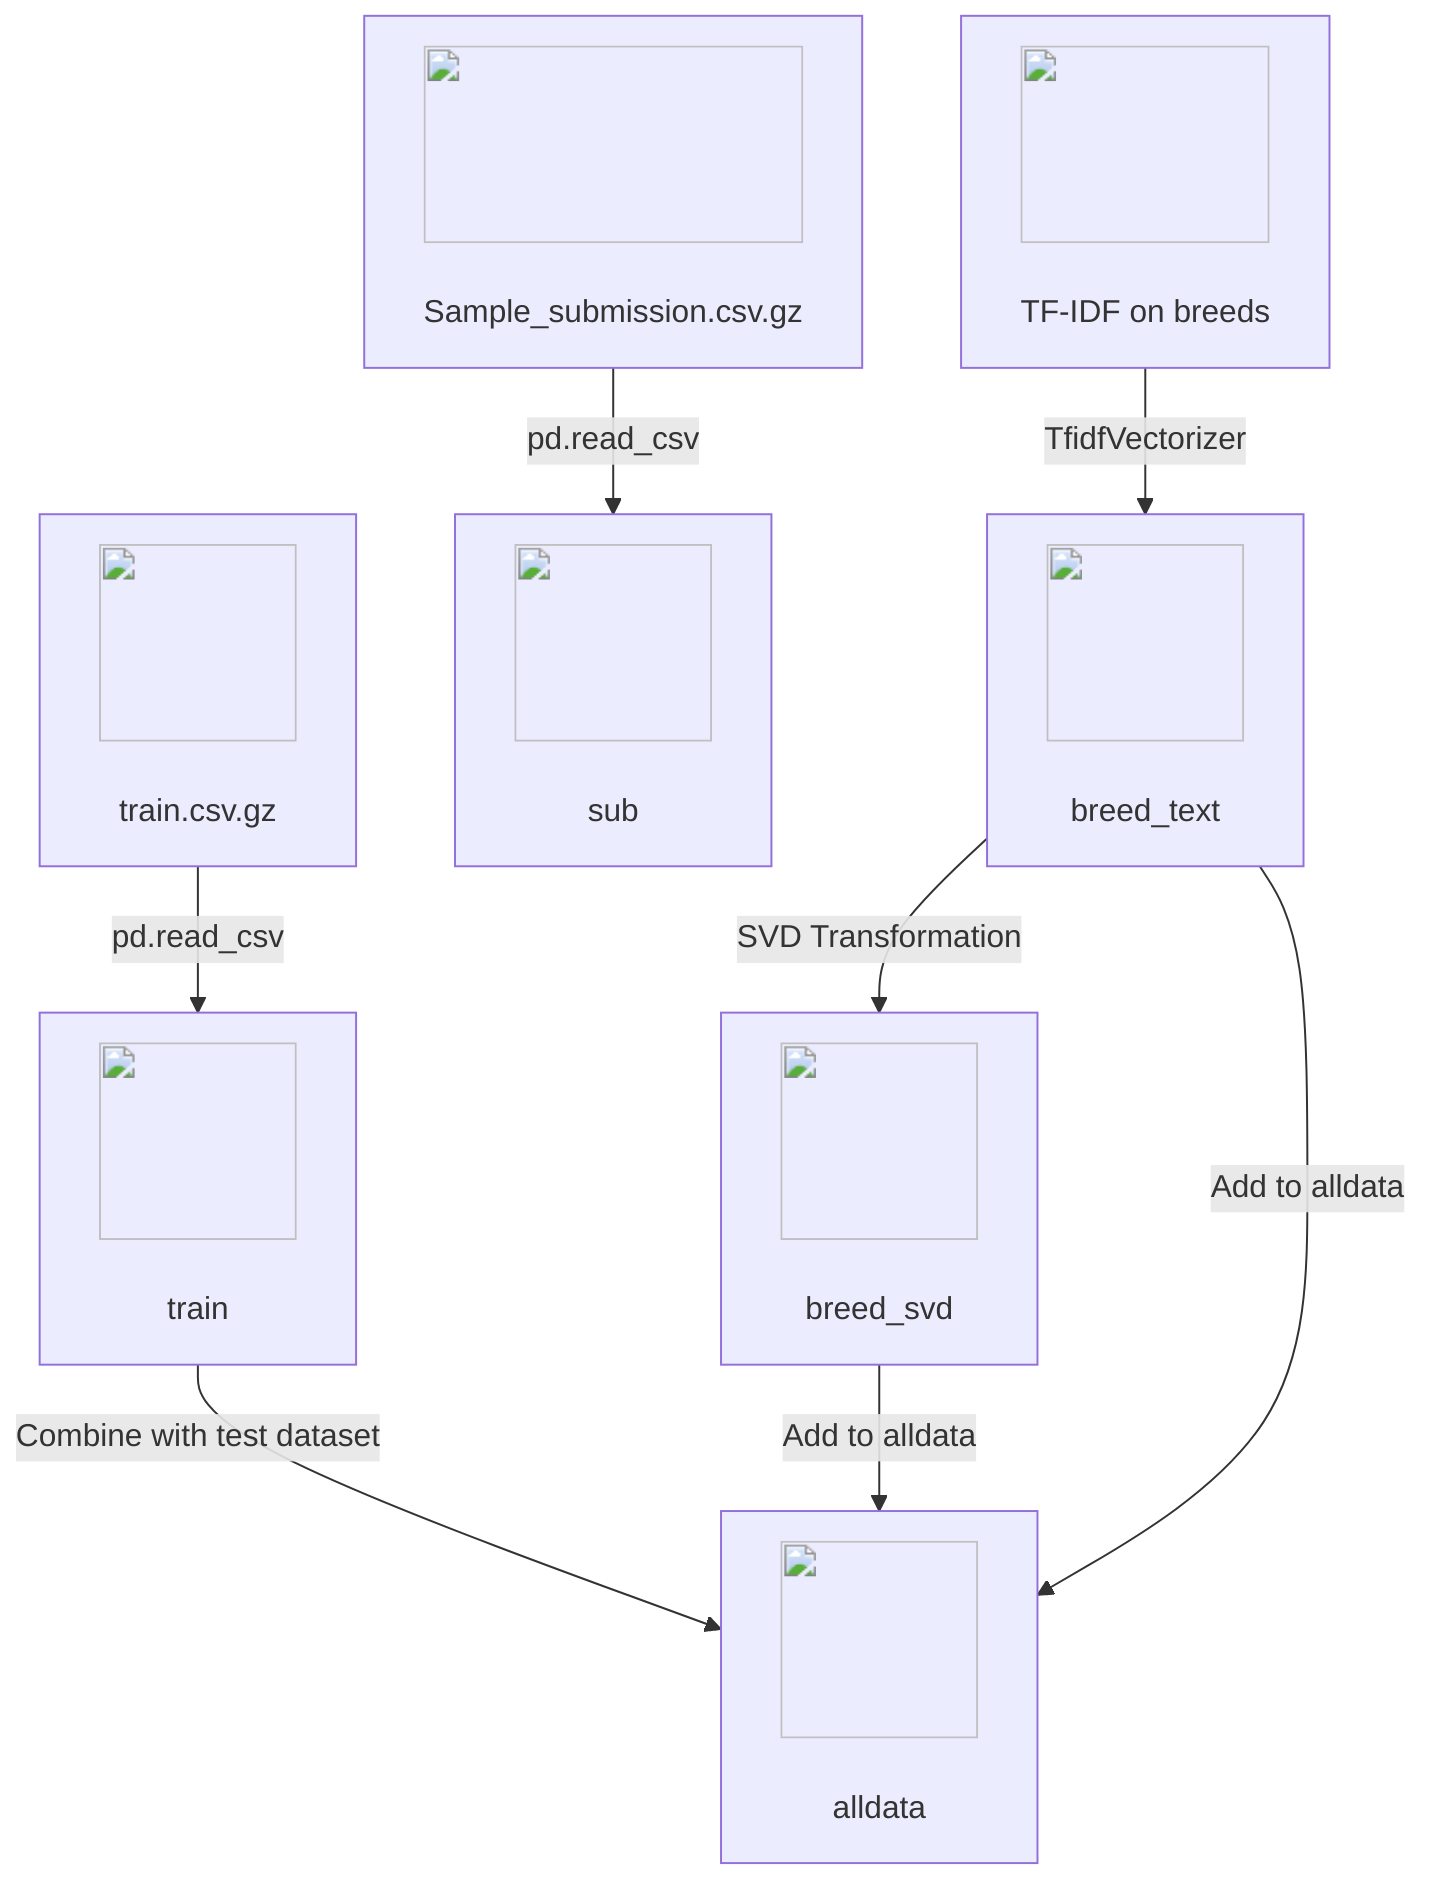 graph TD
    A["<img src='icons/file.svg' width=100 height=100/> <br/> train.csv.gz"] --> |"pd.read_csv"| B["<img src='icons/table.svg' width=100 height=100/> <br/> train"]
    B --> |"Combine with test dataset"| C["<img src='icons/database.svg' width=100 height=100/> <br/> alldata"]
    D["<img src='icons/file.svg' width=100 height=100/> <br/> Sample_submission.csv.gz"] --> |"pd.read_csv"| E["<img src='icons/table.svg' width=100 height=100/> <br/> sub"]
    F["<img src='icons/column_split.svg' width=100 height=100/> <br/> TF-IDF on breeds"] --> |"TfidfVectorizer"| G["<img src='icons/column_split.svg' width=100 height=100/> <br/> breed_text"]
    G --> |"SVD Transformation"| H["<img src='icons/column_split.svg' width=100 height=100/> <br/> breed_svd"]
    H --> |"Add to alldata"| C
    G --> |"Add to alldata"| C